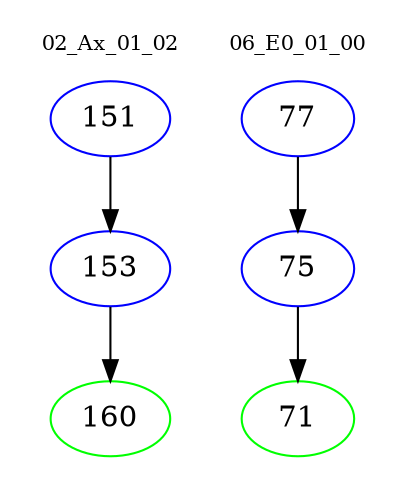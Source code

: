 digraph{
subgraph cluster_0 {
color = white
label = "02_Ax_01_02";
fontsize=10;
T0_151 [label="151", color="blue"]
T0_151 -> T0_153 [color="black"]
T0_153 [label="153", color="blue"]
T0_153 -> T0_160 [color="black"]
T0_160 [label="160", color="green"]
}
subgraph cluster_1 {
color = white
label = "06_E0_01_00";
fontsize=10;
T1_77 [label="77", color="blue"]
T1_77 -> T1_75 [color="black"]
T1_75 [label="75", color="blue"]
T1_75 -> T1_71 [color="black"]
T1_71 [label="71", color="green"]
}
}
